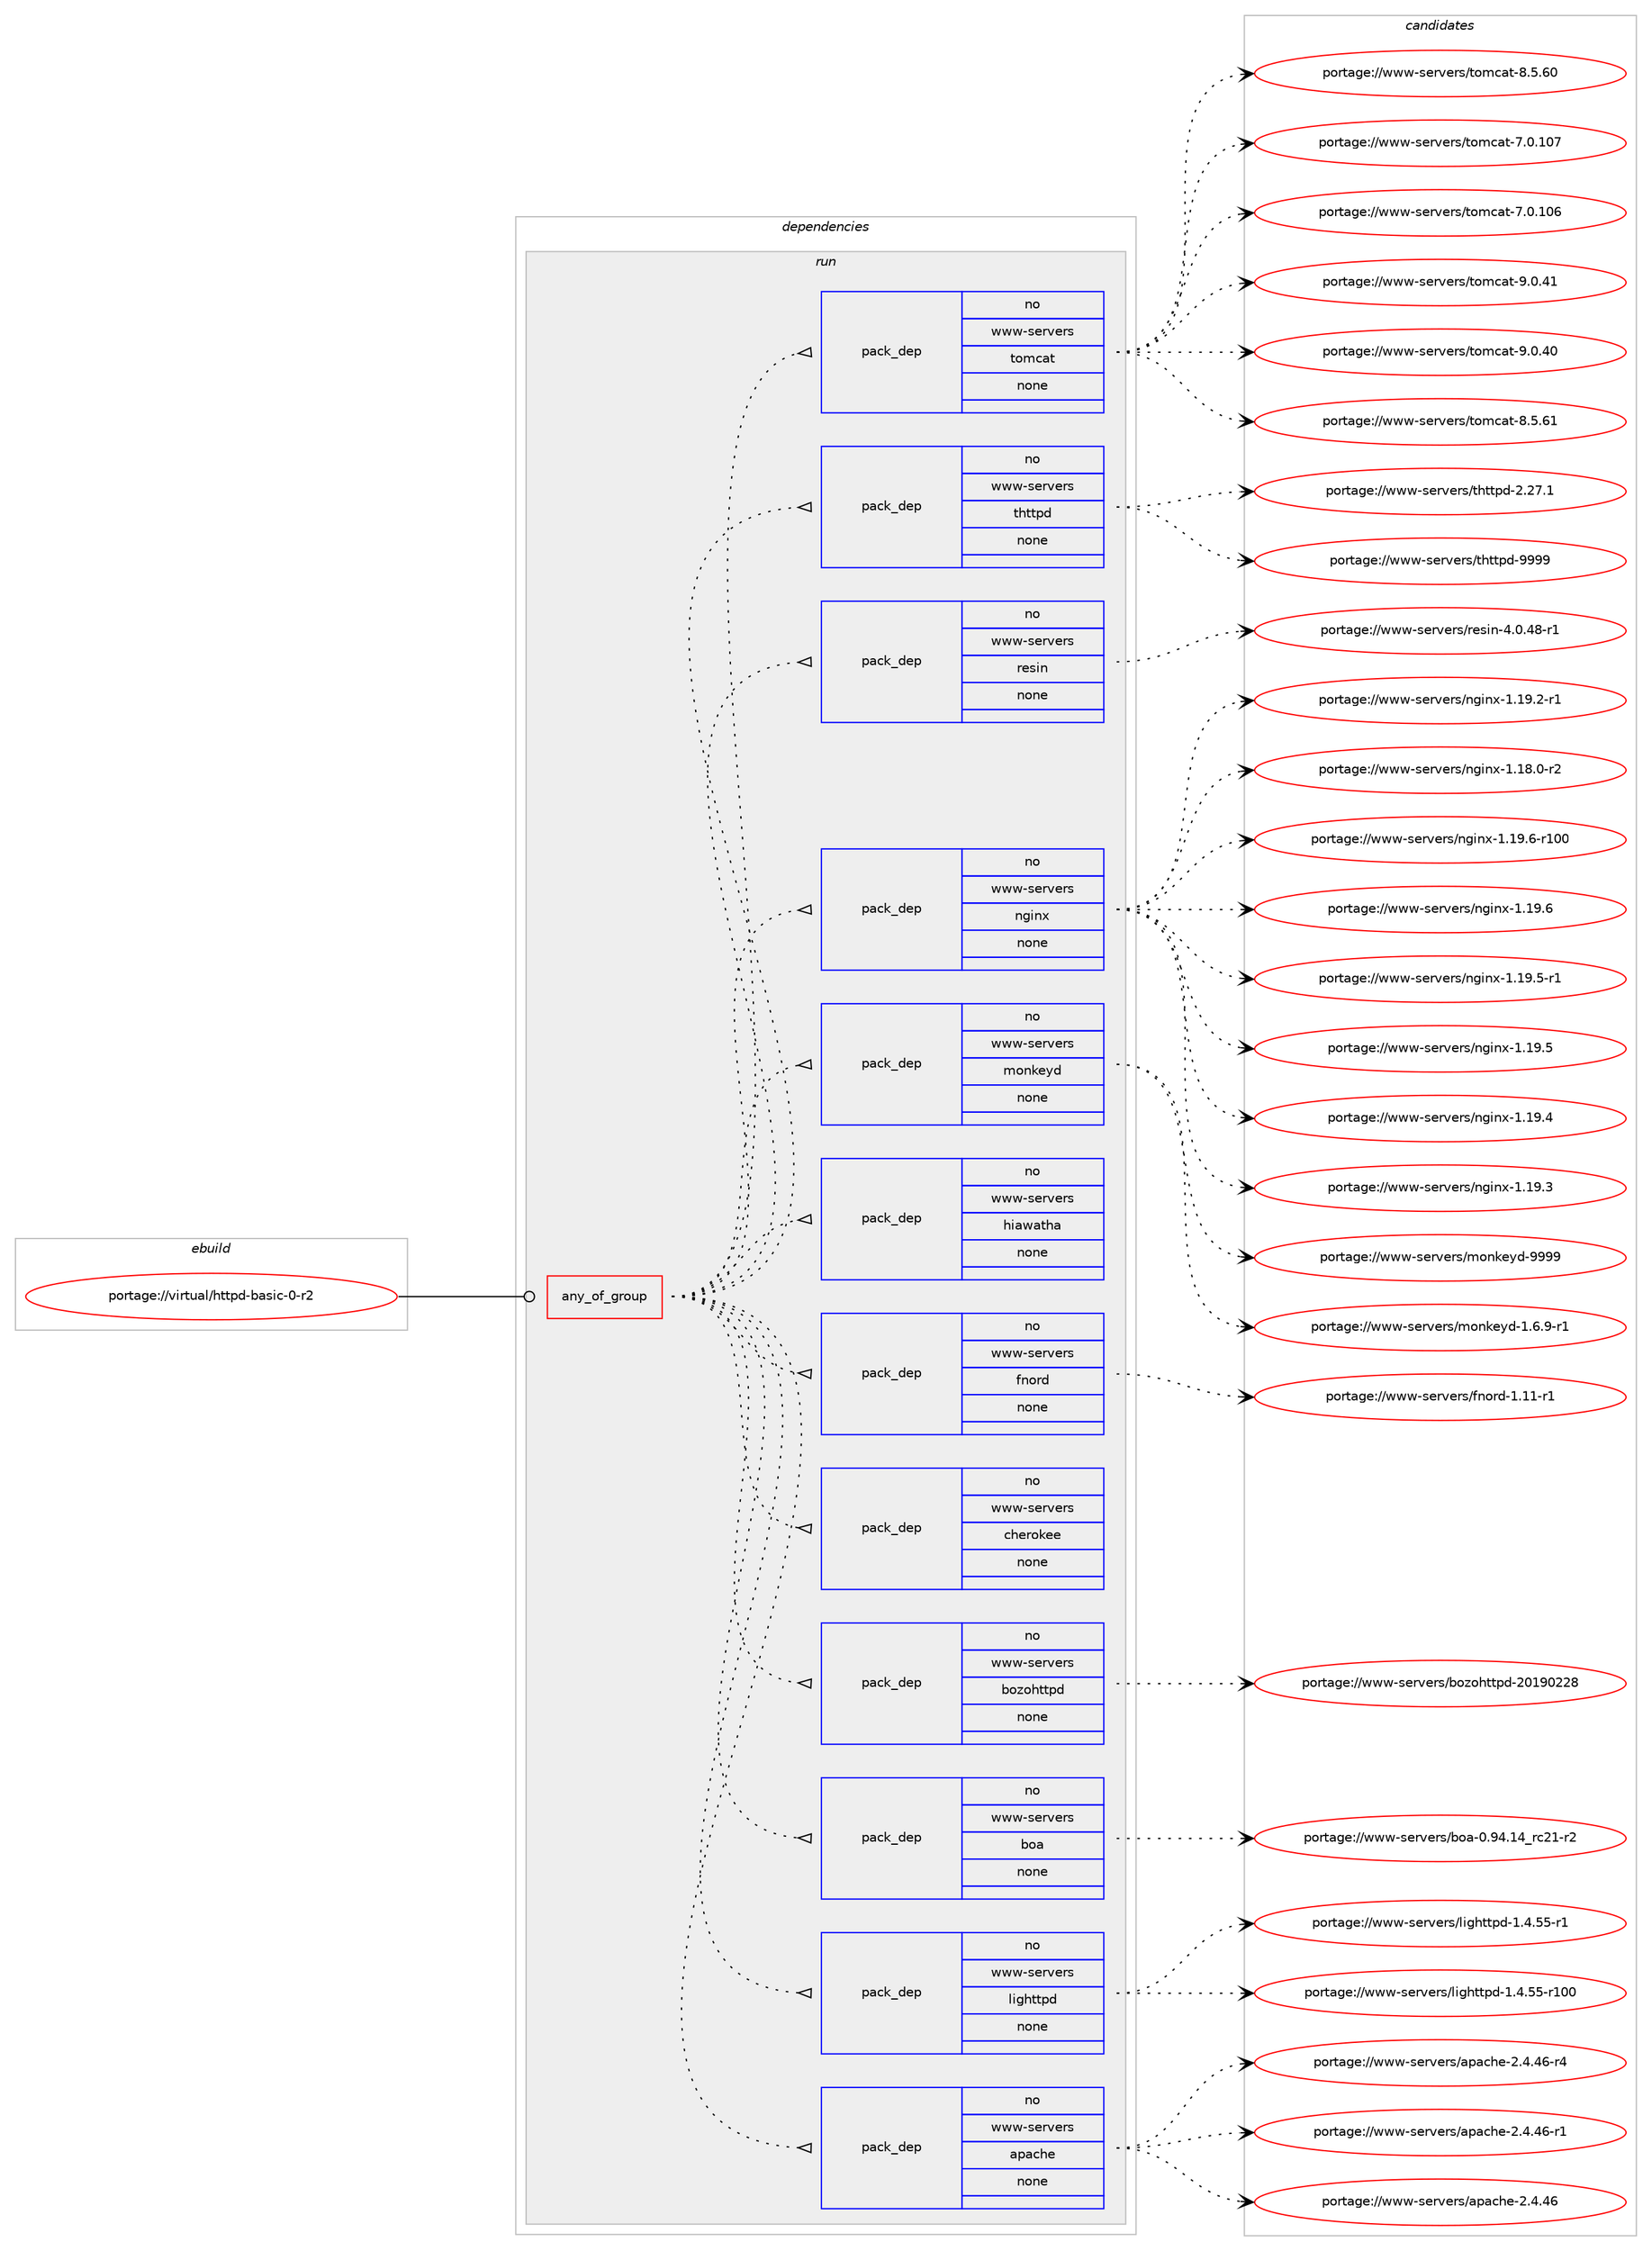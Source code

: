 digraph prolog {

# *************
# Graph options
# *************

newrank=true;
concentrate=true;
compound=true;
graph [rankdir=LR,fontname=Helvetica,fontsize=10,ranksep=1.5];#, ranksep=2.5, nodesep=0.2];
edge  [arrowhead=vee];
node  [fontname=Helvetica,fontsize=10];

# **********
# The ebuild
# **********

subgraph cluster_leftcol {
color=gray;
rank=same;
label=<<i>ebuild</i>>;
id [label="portage://virtual/httpd-basic-0-r2", color=red, width=4, href="../virtual/httpd-basic-0-r2.svg"];
}

# ****************
# The dependencies
# ****************

subgraph cluster_midcol {
color=gray;
label=<<i>dependencies</i>>;
subgraph cluster_compile {
fillcolor="#eeeeee";
style=filled;
label=<<i>compile</i>>;
}
subgraph cluster_compileandrun {
fillcolor="#eeeeee";
style=filled;
label=<<i>compile and run</i>>;
}
subgraph cluster_run {
fillcolor="#eeeeee";
style=filled;
label=<<i>run</i>>;
subgraph any144 {
dependency2286 [label=<<TABLE BORDER="0" CELLBORDER="1" CELLSPACING="0" CELLPADDING="4"><TR><TD CELLPADDING="10">any_of_group</TD></TR></TABLE>>, shape=none, color=red];subgraph pack1982 {
dependency2287 [label=<<TABLE BORDER="0" CELLBORDER="1" CELLSPACING="0" CELLPADDING="4" WIDTH="220"><TR><TD ROWSPAN="6" CELLPADDING="30">pack_dep</TD></TR><TR><TD WIDTH="110">no</TD></TR><TR><TD>www-servers</TD></TR><TR><TD>apache</TD></TR><TR><TD>none</TD></TR><TR><TD></TD></TR></TABLE>>, shape=none, color=blue];
}
dependency2286:e -> dependency2287:w [weight=20,style="dotted",arrowhead="oinv"];
subgraph pack1983 {
dependency2288 [label=<<TABLE BORDER="0" CELLBORDER="1" CELLSPACING="0" CELLPADDING="4" WIDTH="220"><TR><TD ROWSPAN="6" CELLPADDING="30">pack_dep</TD></TR><TR><TD WIDTH="110">no</TD></TR><TR><TD>www-servers</TD></TR><TR><TD>lighttpd</TD></TR><TR><TD>none</TD></TR><TR><TD></TD></TR></TABLE>>, shape=none, color=blue];
}
dependency2286:e -> dependency2288:w [weight=20,style="dotted",arrowhead="oinv"];
subgraph pack1984 {
dependency2289 [label=<<TABLE BORDER="0" CELLBORDER="1" CELLSPACING="0" CELLPADDING="4" WIDTH="220"><TR><TD ROWSPAN="6" CELLPADDING="30">pack_dep</TD></TR><TR><TD WIDTH="110">no</TD></TR><TR><TD>www-servers</TD></TR><TR><TD>boa</TD></TR><TR><TD>none</TD></TR><TR><TD></TD></TR></TABLE>>, shape=none, color=blue];
}
dependency2286:e -> dependency2289:w [weight=20,style="dotted",arrowhead="oinv"];
subgraph pack1985 {
dependency2290 [label=<<TABLE BORDER="0" CELLBORDER="1" CELLSPACING="0" CELLPADDING="4" WIDTH="220"><TR><TD ROWSPAN="6" CELLPADDING="30">pack_dep</TD></TR><TR><TD WIDTH="110">no</TD></TR><TR><TD>www-servers</TD></TR><TR><TD>bozohttpd</TD></TR><TR><TD>none</TD></TR><TR><TD></TD></TR></TABLE>>, shape=none, color=blue];
}
dependency2286:e -> dependency2290:w [weight=20,style="dotted",arrowhead="oinv"];
subgraph pack1986 {
dependency2291 [label=<<TABLE BORDER="0" CELLBORDER="1" CELLSPACING="0" CELLPADDING="4" WIDTH="220"><TR><TD ROWSPAN="6" CELLPADDING="30">pack_dep</TD></TR><TR><TD WIDTH="110">no</TD></TR><TR><TD>www-servers</TD></TR><TR><TD>cherokee</TD></TR><TR><TD>none</TD></TR><TR><TD></TD></TR></TABLE>>, shape=none, color=blue];
}
dependency2286:e -> dependency2291:w [weight=20,style="dotted",arrowhead="oinv"];
subgraph pack1987 {
dependency2292 [label=<<TABLE BORDER="0" CELLBORDER="1" CELLSPACING="0" CELLPADDING="4" WIDTH="220"><TR><TD ROWSPAN="6" CELLPADDING="30">pack_dep</TD></TR><TR><TD WIDTH="110">no</TD></TR><TR><TD>www-servers</TD></TR><TR><TD>fnord</TD></TR><TR><TD>none</TD></TR><TR><TD></TD></TR></TABLE>>, shape=none, color=blue];
}
dependency2286:e -> dependency2292:w [weight=20,style="dotted",arrowhead="oinv"];
subgraph pack1988 {
dependency2293 [label=<<TABLE BORDER="0" CELLBORDER="1" CELLSPACING="0" CELLPADDING="4" WIDTH="220"><TR><TD ROWSPAN="6" CELLPADDING="30">pack_dep</TD></TR><TR><TD WIDTH="110">no</TD></TR><TR><TD>www-servers</TD></TR><TR><TD>hiawatha</TD></TR><TR><TD>none</TD></TR><TR><TD></TD></TR></TABLE>>, shape=none, color=blue];
}
dependency2286:e -> dependency2293:w [weight=20,style="dotted",arrowhead="oinv"];
subgraph pack1989 {
dependency2294 [label=<<TABLE BORDER="0" CELLBORDER="1" CELLSPACING="0" CELLPADDING="4" WIDTH="220"><TR><TD ROWSPAN="6" CELLPADDING="30">pack_dep</TD></TR><TR><TD WIDTH="110">no</TD></TR><TR><TD>www-servers</TD></TR><TR><TD>monkeyd</TD></TR><TR><TD>none</TD></TR><TR><TD></TD></TR></TABLE>>, shape=none, color=blue];
}
dependency2286:e -> dependency2294:w [weight=20,style="dotted",arrowhead="oinv"];
subgraph pack1990 {
dependency2295 [label=<<TABLE BORDER="0" CELLBORDER="1" CELLSPACING="0" CELLPADDING="4" WIDTH="220"><TR><TD ROWSPAN="6" CELLPADDING="30">pack_dep</TD></TR><TR><TD WIDTH="110">no</TD></TR><TR><TD>www-servers</TD></TR><TR><TD>nginx</TD></TR><TR><TD>none</TD></TR><TR><TD></TD></TR></TABLE>>, shape=none, color=blue];
}
dependency2286:e -> dependency2295:w [weight=20,style="dotted",arrowhead="oinv"];
subgraph pack1991 {
dependency2296 [label=<<TABLE BORDER="0" CELLBORDER="1" CELLSPACING="0" CELLPADDING="4" WIDTH="220"><TR><TD ROWSPAN="6" CELLPADDING="30">pack_dep</TD></TR><TR><TD WIDTH="110">no</TD></TR><TR><TD>www-servers</TD></TR><TR><TD>resin</TD></TR><TR><TD>none</TD></TR><TR><TD></TD></TR></TABLE>>, shape=none, color=blue];
}
dependency2286:e -> dependency2296:w [weight=20,style="dotted",arrowhead="oinv"];
subgraph pack1992 {
dependency2297 [label=<<TABLE BORDER="0" CELLBORDER="1" CELLSPACING="0" CELLPADDING="4" WIDTH="220"><TR><TD ROWSPAN="6" CELLPADDING="30">pack_dep</TD></TR><TR><TD WIDTH="110">no</TD></TR><TR><TD>www-servers</TD></TR><TR><TD>thttpd</TD></TR><TR><TD>none</TD></TR><TR><TD></TD></TR></TABLE>>, shape=none, color=blue];
}
dependency2286:e -> dependency2297:w [weight=20,style="dotted",arrowhead="oinv"];
subgraph pack1993 {
dependency2298 [label=<<TABLE BORDER="0" CELLBORDER="1" CELLSPACING="0" CELLPADDING="4" WIDTH="220"><TR><TD ROWSPAN="6" CELLPADDING="30">pack_dep</TD></TR><TR><TD WIDTH="110">no</TD></TR><TR><TD>www-servers</TD></TR><TR><TD>tomcat</TD></TR><TR><TD>none</TD></TR><TR><TD></TD></TR></TABLE>>, shape=none, color=blue];
}
dependency2286:e -> dependency2298:w [weight=20,style="dotted",arrowhead="oinv"];
}
id:e -> dependency2286:w [weight=20,style="solid",arrowhead="odot"];
}
}

# **************
# The candidates
# **************

subgraph cluster_choices {
rank=same;
color=gray;
label=<<i>candidates</i>>;

subgraph choice1982 {
color=black;
nodesep=1;
choice1191191194511510111411810111411547971129799104101455046524652544511452 [label="portage://www-servers/apache-2.4.46-r4", color=red, width=4,href="../www-servers/apache-2.4.46-r4.svg"];
choice1191191194511510111411810111411547971129799104101455046524652544511449 [label="portage://www-servers/apache-2.4.46-r1", color=red, width=4,href="../www-servers/apache-2.4.46-r1.svg"];
choice119119119451151011141181011141154797112979910410145504652465254 [label="portage://www-servers/apache-2.4.46", color=red, width=4,href="../www-servers/apache-2.4.46.svg"];
dependency2287:e -> choice1191191194511510111411810111411547971129799104101455046524652544511452:w [style=dotted,weight="100"];
dependency2287:e -> choice1191191194511510111411810111411547971129799104101455046524652544511449:w [style=dotted,weight="100"];
dependency2287:e -> choice119119119451151011141181011141154797112979910410145504652465254:w [style=dotted,weight="100"];
}
subgraph choice1983 {
color=black;
nodesep=1;
choice11911911945115101114118101114115471081051031041161161121004549465246535345114494848 [label="portage://www-servers/lighttpd-1.4.55-r100", color=red, width=4,href="../www-servers/lighttpd-1.4.55-r100.svg"];
choice1191191194511510111411810111411547108105103104116116112100454946524653534511449 [label="portage://www-servers/lighttpd-1.4.55-r1", color=red, width=4,href="../www-servers/lighttpd-1.4.55-r1.svg"];
dependency2288:e -> choice11911911945115101114118101114115471081051031041161161121004549465246535345114494848:w [style=dotted,weight="100"];
dependency2288:e -> choice1191191194511510111411810111411547108105103104116116112100454946524653534511449:w [style=dotted,weight="100"];
}
subgraph choice1984 {
color=black;
nodesep=1;
choice119119119451151011141181011141154798111974548465752464952951149950494511450 [label="portage://www-servers/boa-0.94.14_rc21-r2", color=red, width=4,href="../www-servers/boa-0.94.14_rc21-r2.svg"];
dependency2289:e -> choice119119119451151011141181011141154798111974548465752464952951149950494511450:w [style=dotted,weight="100"];
}
subgraph choice1985 {
color=black;
nodesep=1;
choice119119119451151011141181011141154798111122111104116116112100455048495748505056 [label="portage://www-servers/bozohttpd-20190228", color=red, width=4,href="../www-servers/bozohttpd-20190228.svg"];
dependency2290:e -> choice119119119451151011141181011141154798111122111104116116112100455048495748505056:w [style=dotted,weight="100"];
}
subgraph choice1986 {
color=black;
nodesep=1;
}
subgraph choice1987 {
color=black;
nodesep=1;
choice119119119451151011141181011141154710211011111410045494649494511449 [label="portage://www-servers/fnord-1.11-r1", color=red, width=4,href="../www-servers/fnord-1.11-r1.svg"];
dependency2292:e -> choice119119119451151011141181011141154710211011111410045494649494511449:w [style=dotted,weight="100"];
}
subgraph choice1988 {
color=black;
nodesep=1;
}
subgraph choice1989 {
color=black;
nodesep=1;
choice11911911945115101114118101114115471091111101071011211004557575757 [label="portage://www-servers/monkeyd-9999", color=red, width=4,href="../www-servers/monkeyd-9999.svg"];
choice11911911945115101114118101114115471091111101071011211004549465446574511449 [label="portage://www-servers/monkeyd-1.6.9-r1", color=red, width=4,href="../www-servers/monkeyd-1.6.9-r1.svg"];
dependency2294:e -> choice11911911945115101114118101114115471091111101071011211004557575757:w [style=dotted,weight="100"];
dependency2294:e -> choice11911911945115101114118101114115471091111101071011211004549465446574511449:w [style=dotted,weight="100"];
}
subgraph choice1990 {
color=black;
nodesep=1;
choice11911911945115101114118101114115471101031051101204549464957465445114494848 [label="portage://www-servers/nginx-1.19.6-r100", color=red, width=4,href="../www-servers/nginx-1.19.6-r100.svg"];
choice119119119451151011141181011141154711010310511012045494649574654 [label="portage://www-servers/nginx-1.19.6", color=red, width=4,href="../www-servers/nginx-1.19.6.svg"];
choice1191191194511510111411810111411547110103105110120454946495746534511449 [label="portage://www-servers/nginx-1.19.5-r1", color=red, width=4,href="../www-servers/nginx-1.19.5-r1.svg"];
choice119119119451151011141181011141154711010310511012045494649574653 [label="portage://www-servers/nginx-1.19.5", color=red, width=4,href="../www-servers/nginx-1.19.5.svg"];
choice119119119451151011141181011141154711010310511012045494649574652 [label="portage://www-servers/nginx-1.19.4", color=red, width=4,href="../www-servers/nginx-1.19.4.svg"];
choice119119119451151011141181011141154711010310511012045494649574651 [label="portage://www-servers/nginx-1.19.3", color=red, width=4,href="../www-servers/nginx-1.19.3.svg"];
choice1191191194511510111411810111411547110103105110120454946495746504511449 [label="portage://www-servers/nginx-1.19.2-r1", color=red, width=4,href="../www-servers/nginx-1.19.2-r1.svg"];
choice1191191194511510111411810111411547110103105110120454946495646484511450 [label="portage://www-servers/nginx-1.18.0-r2", color=red, width=4,href="../www-servers/nginx-1.18.0-r2.svg"];
dependency2295:e -> choice11911911945115101114118101114115471101031051101204549464957465445114494848:w [style=dotted,weight="100"];
dependency2295:e -> choice119119119451151011141181011141154711010310511012045494649574654:w [style=dotted,weight="100"];
dependency2295:e -> choice1191191194511510111411810111411547110103105110120454946495746534511449:w [style=dotted,weight="100"];
dependency2295:e -> choice119119119451151011141181011141154711010310511012045494649574653:w [style=dotted,weight="100"];
dependency2295:e -> choice119119119451151011141181011141154711010310511012045494649574652:w [style=dotted,weight="100"];
dependency2295:e -> choice119119119451151011141181011141154711010310511012045494649574651:w [style=dotted,weight="100"];
dependency2295:e -> choice1191191194511510111411810111411547110103105110120454946495746504511449:w [style=dotted,weight="100"];
dependency2295:e -> choice1191191194511510111411810111411547110103105110120454946495646484511450:w [style=dotted,weight="100"];
}
subgraph choice1991 {
color=black;
nodesep=1;
choice1191191194511510111411810111411547114101115105110455246484652564511449 [label="portage://www-servers/resin-4.0.48-r1", color=red, width=4,href="../www-servers/resin-4.0.48-r1.svg"];
dependency2296:e -> choice1191191194511510111411810111411547114101115105110455246484652564511449:w [style=dotted,weight="100"];
}
subgraph choice1992 {
color=black;
nodesep=1;
choice11911911945115101114118101114115471161041161161121004557575757 [label="portage://www-servers/thttpd-9999", color=red, width=4,href="../www-servers/thttpd-9999.svg"];
choice119119119451151011141181011141154711610411611611210045504650554649 [label="portage://www-servers/thttpd-2.27.1", color=red, width=4,href="../www-servers/thttpd-2.27.1.svg"];
dependency2297:e -> choice11911911945115101114118101114115471161041161161121004557575757:w [style=dotted,weight="100"];
dependency2297:e -> choice119119119451151011141181011141154711610411611611210045504650554649:w [style=dotted,weight="100"];
}
subgraph choice1993 {
color=black;
nodesep=1;
choice1191191194511510111411810111411547116111109999711645574648465249 [label="portage://www-servers/tomcat-9.0.41", color=red, width=4,href="../www-servers/tomcat-9.0.41.svg"];
choice1191191194511510111411810111411547116111109999711645574648465248 [label="portage://www-servers/tomcat-9.0.40", color=red, width=4,href="../www-servers/tomcat-9.0.40.svg"];
choice1191191194511510111411810111411547116111109999711645564653465449 [label="portage://www-servers/tomcat-8.5.61", color=red, width=4,href="../www-servers/tomcat-8.5.61.svg"];
choice1191191194511510111411810111411547116111109999711645564653465448 [label="portage://www-servers/tomcat-8.5.60", color=red, width=4,href="../www-servers/tomcat-8.5.60.svg"];
choice119119119451151011141181011141154711611110999971164555464846494855 [label="portage://www-servers/tomcat-7.0.107", color=red, width=4,href="../www-servers/tomcat-7.0.107.svg"];
choice119119119451151011141181011141154711611110999971164555464846494854 [label="portage://www-servers/tomcat-7.0.106", color=red, width=4,href="../www-servers/tomcat-7.0.106.svg"];
dependency2298:e -> choice1191191194511510111411810111411547116111109999711645574648465249:w [style=dotted,weight="100"];
dependency2298:e -> choice1191191194511510111411810111411547116111109999711645574648465248:w [style=dotted,weight="100"];
dependency2298:e -> choice1191191194511510111411810111411547116111109999711645564653465449:w [style=dotted,weight="100"];
dependency2298:e -> choice1191191194511510111411810111411547116111109999711645564653465448:w [style=dotted,weight="100"];
dependency2298:e -> choice119119119451151011141181011141154711611110999971164555464846494855:w [style=dotted,weight="100"];
dependency2298:e -> choice119119119451151011141181011141154711611110999971164555464846494854:w [style=dotted,weight="100"];
}
}

}
